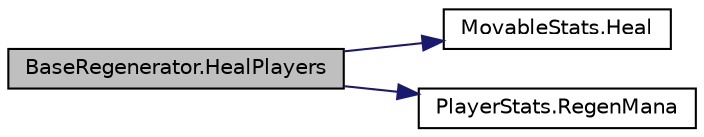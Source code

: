 digraph "BaseRegenerator.HealPlayers"
{
 // INTERACTIVE_SVG=YES
 // LATEX_PDF_SIZE
  edge [fontname="Helvetica",fontsize="10",labelfontname="Helvetica",labelfontsize="10"];
  node [fontname="Helvetica",fontsize="10",shape=record];
  rankdir="LR";
  Node1 [label="BaseRegenerator.HealPlayers",height=0.2,width=0.4,color="black", fillcolor="grey75", style="filled", fontcolor="black",tooltip=" "];
  Node1 -> Node2 [color="midnightblue",fontsize="10",style="solid",fontname="Helvetica"];
  Node2 [label="MovableStats.Heal",height=0.2,width=0.4,color="black", fillcolor="white", style="filled",URL="$class_movable_stats.html#a8db5075f6cb3977efdc5c92f2fb927f5",tooltip=" "];
  Node1 -> Node3 [color="midnightblue",fontsize="10",style="solid",fontname="Helvetica"];
  Node3 [label="PlayerStats.RegenMana",height=0.2,width=0.4,color="black", fillcolor="white", style="filled",URL="$class_player_stats.html#a8d05b6ec32ee2a10f700a57ac7342340",tooltip=" "];
}
